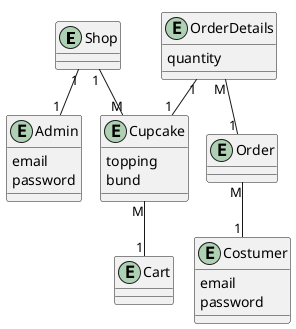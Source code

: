 @startuml
'https://plantuml.com/class-diagram
!pragma layout smetana

entity Shop

entity Cupcake{
topping
bund
}
entity Admin{
email
password
}
entity Order

entity Costumer{
email
password
}
entity OrderDetails{
quantity
}
entity Cart





Shop "1" -- "M" Cupcake
Cupcake "M" -- "1" Cart
OrderDetails "1" -- "1" Cupcake
OrderDetails "M" -- "1" Order
Order "M" -- "1" Costumer
Shop "1" -- "1" Admin
@enduml
